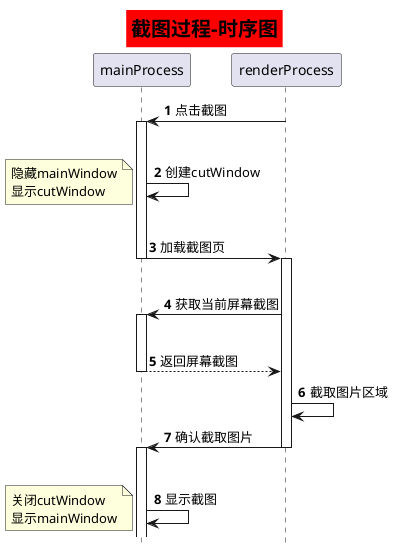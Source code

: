 @startuml 截图

skinparam titleBackgroundColor #ff0000
skinparam titleFontSize 20

title "截图过程-时序图"
hide footbox
participant mainProcess
participant renderProcess

autonumber

mainProcess<-renderProcess++: 点击截图
|||
mainProcess->mainProcess: 创建cutWindow
note left: 隐藏mainWindow\n显示cutWindow
|||
mainProcess->renderProcess --++: 加载截图页
|||
mainProcess<-renderProcess ++: 获取当前屏幕截图
|||
return 返回屏幕截图
renderProcess->renderProcess: 截取图片区域
mainProcess<-renderProcess--++: 确认截取图片
|||
mainProcess->mainProcess: 显示截图
note left: 关闭cutWindow\n显示mainWindow

@enduml
